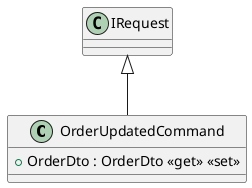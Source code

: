 @startuml
class OrderUpdatedCommand {
    + OrderDto : OrderDto <<get>> <<set>>
}
IRequest <|-- OrderUpdatedCommand
@enduml
